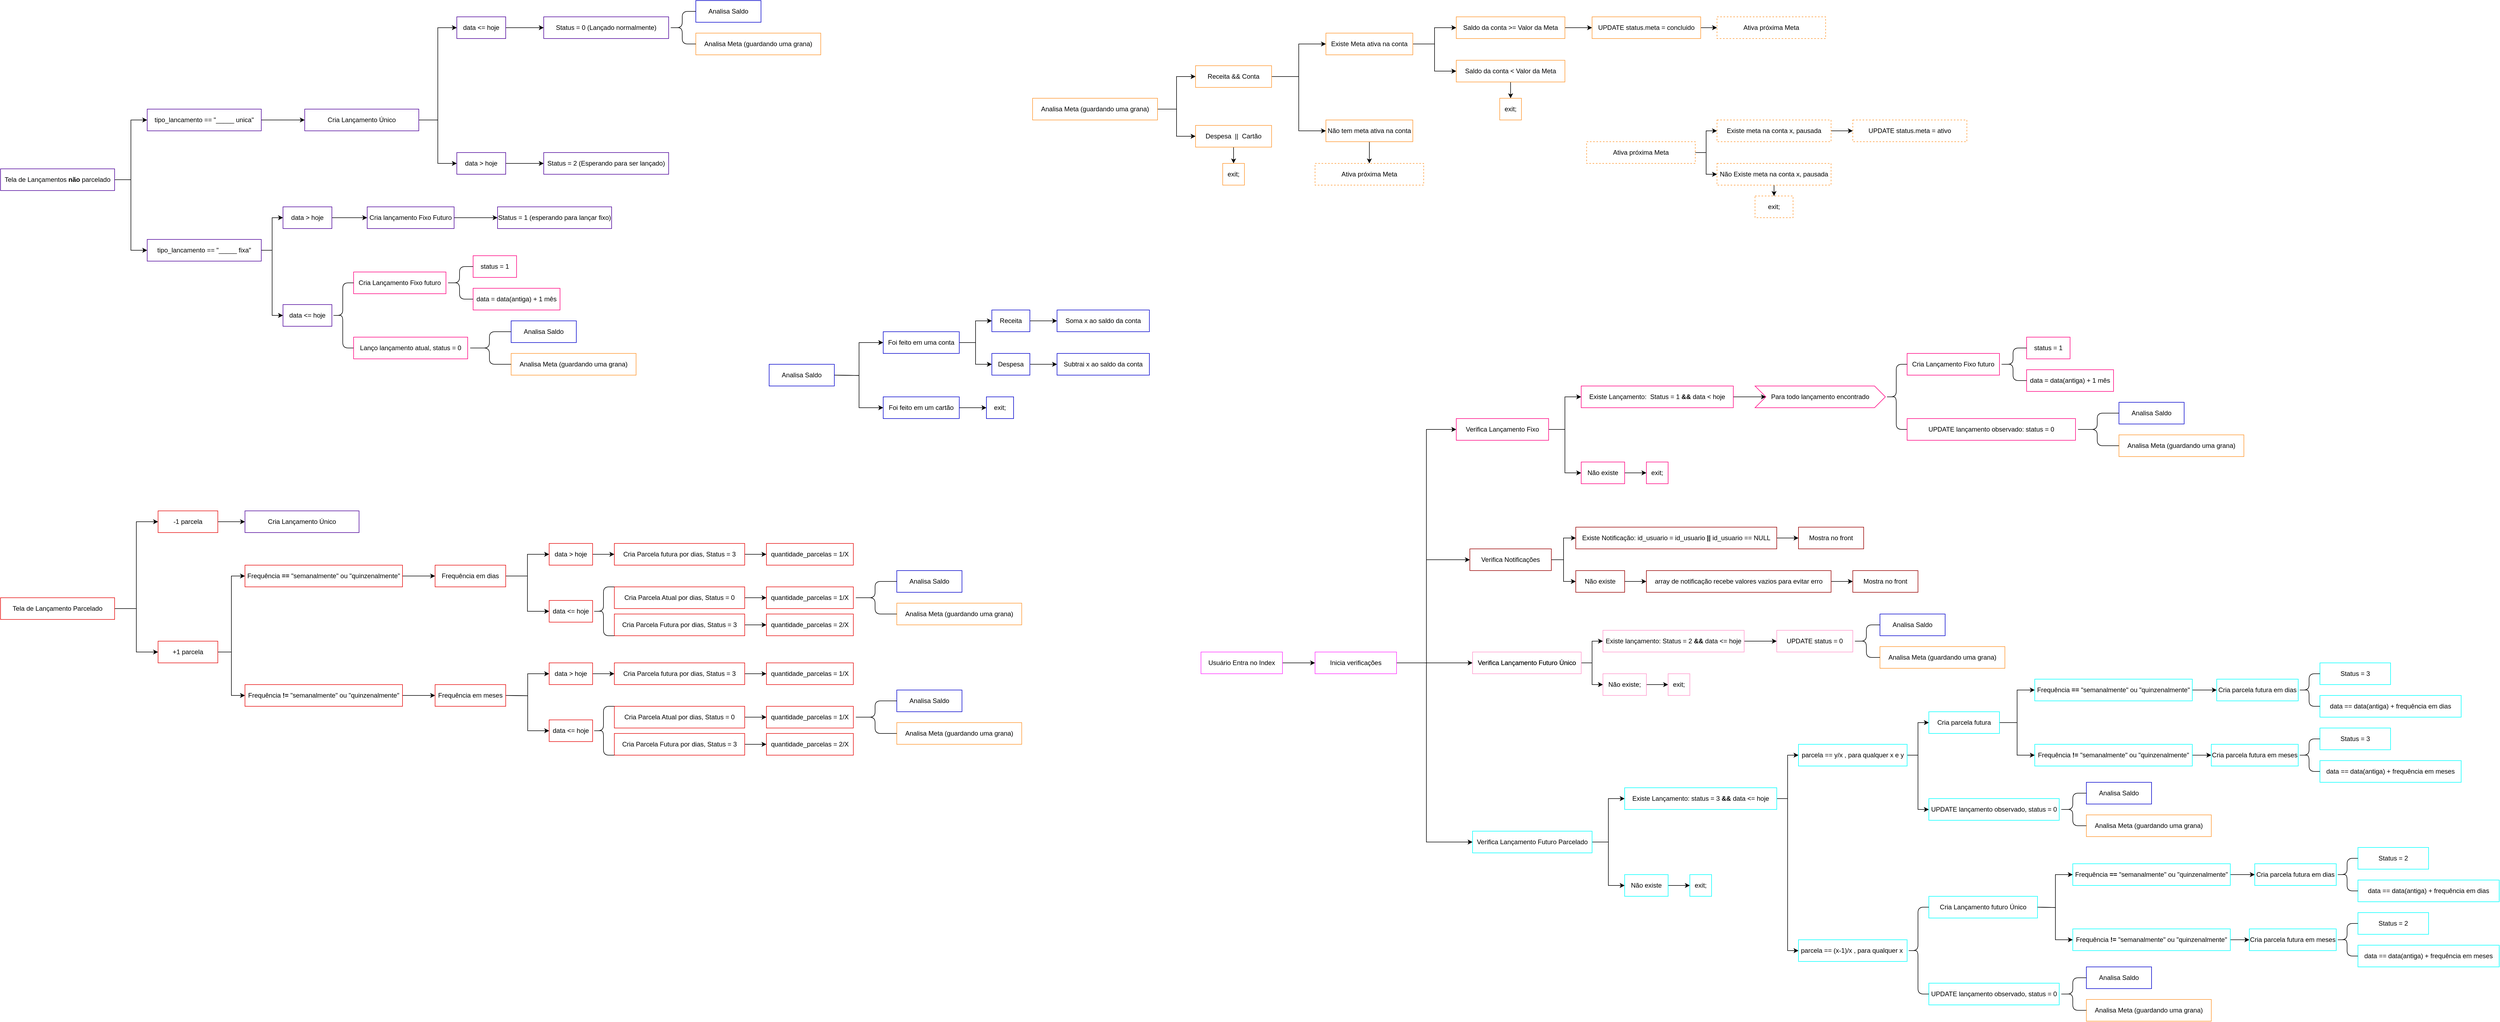 <mxfile version="13.9.9" type="device"><diagram id="pCStJlCxEzd8AZ9hnA8M" name="Page-1"><mxGraphModel dx="373" dy="178" grid="1" gridSize="10" guides="1" tooltips="1" connect="1" arrows="1" fold="1" page="1" pageScale="1" pageWidth="10000" pageHeight="10000" math="0" shadow="0"><root><mxCell id="0"/><mxCell id="1" parent="0"/><mxCell id="LHyw6VXb4L-0krsCiPIt-4" style="edgeStyle=orthogonalEdgeStyle;rounded=0;orthogonalLoop=1;jettySize=auto;html=1;entryX=0;entryY=0.5;entryDx=0;entryDy=0;" parent="1" source="LHyw6VXb4L-0krsCiPIt-1" target="LHyw6VXb4L-0krsCiPIt-3" edge="1"><mxGeometry relative="1" as="geometry"/></mxCell><mxCell id="LHyw6VXb4L-0krsCiPIt-5" style="edgeStyle=orthogonalEdgeStyle;rounded=0;orthogonalLoop=1;jettySize=auto;html=1;entryX=0;entryY=0.5;entryDx=0;entryDy=0;" parent="1" source="LHyw6VXb4L-0krsCiPIt-1" target="LHyw6VXb4L-0krsCiPIt-2" edge="1"><mxGeometry relative="1" as="geometry"/></mxCell><mxCell id="LHyw6VXb4L-0krsCiPIt-1" value="Tela de Lançamentos &lt;b&gt;não &lt;/b&gt;parcelado" style="rounded=0;whiteSpace=wrap;html=1;fillColor=none;strokeColor=#4C0099;" parent="1" vertex="1"><mxGeometry x="40" y="330" width="210" height="40" as="geometry"/></mxCell><mxCell id="LHyw6VXb4L-0krsCiPIt-270" style="edgeStyle=orthogonalEdgeStyle;rounded=0;orthogonalLoop=1;jettySize=auto;html=1;entryX=0;entryY=0.5;entryDx=0;entryDy=0;" parent="1" source="LHyw6VXb4L-0krsCiPIt-2" target="LHyw6VXb4L-0krsCiPIt-268" edge="1"><mxGeometry relative="1" as="geometry"/></mxCell><mxCell id="LHyw6VXb4L-0krsCiPIt-272" style="edgeStyle=orthogonalEdgeStyle;rounded=0;orthogonalLoop=1;jettySize=auto;html=1;entryX=0;entryY=0.5;entryDx=0;entryDy=0;" parent="1" source="LHyw6VXb4L-0krsCiPIt-2" target="LHyw6VXb4L-0krsCiPIt-271" edge="1"><mxGeometry relative="1" as="geometry"/></mxCell><mxCell id="LHyw6VXb4L-0krsCiPIt-2" value="tipo_lancamento == &quot;_____ fixa&quot;" style="rounded=0;whiteSpace=wrap;html=1;fillColor=none;strokeColor=#4C0099;" parent="1" vertex="1"><mxGeometry x="310" y="460" width="210" height="40" as="geometry"/></mxCell><mxCell id="LHyw6VXb4L-0krsCiPIt-7" style="edgeStyle=orthogonalEdgeStyle;rounded=0;orthogonalLoop=1;jettySize=auto;html=1;" parent="1" source="LHyw6VXb4L-0krsCiPIt-3" target="LHyw6VXb4L-0krsCiPIt-6" edge="1"><mxGeometry relative="1" as="geometry"/></mxCell><mxCell id="LHyw6VXb4L-0krsCiPIt-3" value="tipo_lancamento == &quot;_____ unica&quot;" style="rounded=0;whiteSpace=wrap;html=1;fillColor=none;strokeColor=#4C0099;" parent="1" vertex="1"><mxGeometry x="310" y="220" width="210" height="40" as="geometry"/></mxCell><mxCell id="LHyw6VXb4L-0krsCiPIt-10" style="edgeStyle=orthogonalEdgeStyle;rounded=0;orthogonalLoop=1;jettySize=auto;html=1;entryX=0;entryY=0.5;entryDx=0;entryDy=0;" parent="1" source="LHyw6VXb4L-0krsCiPIt-6" target="LHyw6VXb4L-0krsCiPIt-8" edge="1"><mxGeometry relative="1" as="geometry"/></mxCell><mxCell id="LHyw6VXb4L-0krsCiPIt-11" style="edgeStyle=orthogonalEdgeStyle;rounded=0;orthogonalLoop=1;jettySize=auto;html=1;entryX=0;entryY=0.5;entryDx=0;entryDy=0;" parent="1" source="LHyw6VXb4L-0krsCiPIt-6" target="LHyw6VXb4L-0krsCiPIt-9" edge="1"><mxGeometry relative="1" as="geometry"/></mxCell><mxCell id="LHyw6VXb4L-0krsCiPIt-6" value="Cria Lançamento Único" style="rounded=0;whiteSpace=wrap;html=1;fillColor=none;strokeColor=#4C0099;" parent="1" vertex="1"><mxGeometry x="600" y="220" width="210" height="40" as="geometry"/></mxCell><mxCell id="LHyw6VXb4L-0krsCiPIt-14" style="edgeStyle=orthogonalEdgeStyle;rounded=0;orthogonalLoop=1;jettySize=auto;html=1;entryX=0;entryY=0.5;entryDx=0;entryDy=0;" parent="1" source="LHyw6VXb4L-0krsCiPIt-8" target="LHyw6VXb4L-0krsCiPIt-12" edge="1"><mxGeometry relative="1" as="geometry"/></mxCell><mxCell id="LHyw6VXb4L-0krsCiPIt-8" value="data &amp;gt; hoje" style="rounded=0;whiteSpace=wrap;html=1;fillColor=none;strokeColor=#4C0099;" parent="1" vertex="1"><mxGeometry x="880" y="300" width="90" height="40" as="geometry"/></mxCell><mxCell id="LHyw6VXb4L-0krsCiPIt-15" style="edgeStyle=orthogonalEdgeStyle;rounded=0;orthogonalLoop=1;jettySize=auto;html=1;entryX=0;entryY=0.5;entryDx=0;entryDy=0;" parent="1" source="LHyw6VXb4L-0krsCiPIt-9" target="LHyw6VXb4L-0krsCiPIt-13" edge="1"><mxGeometry relative="1" as="geometry"/></mxCell><mxCell id="LHyw6VXb4L-0krsCiPIt-9" value="data &amp;lt;= hoje" style="rounded=0;whiteSpace=wrap;html=1;fillColor=none;strokeColor=#4C0099;" parent="1" vertex="1"><mxGeometry x="880" y="50" width="90" height="40" as="geometry"/></mxCell><mxCell id="LHyw6VXb4L-0krsCiPIt-12" value="Status = 2 (Esperando para ser lançado)" style="rounded=0;whiteSpace=wrap;html=1;fillColor=none;strokeColor=#4C0099;" parent="1" vertex="1"><mxGeometry x="1040" y="300" width="230" height="40" as="geometry"/></mxCell><mxCell id="LHyw6VXb4L-0krsCiPIt-20" style="edgeStyle=orthogonalEdgeStyle;rounded=0;orthogonalLoop=1;jettySize=auto;html=1;entryX=0;entryY=0.5;entryDx=0;entryDy=0;" parent="1" target="LHyw6VXb4L-0krsCiPIt-19" edge="1"><mxGeometry relative="1" as="geometry"><mxPoint x="1575" y="710.053" as="sourcePoint"/></mxGeometry></mxCell><mxCell id="LHyw6VXb4L-0krsCiPIt-21" style="edgeStyle=orthogonalEdgeStyle;rounded=0;orthogonalLoop=1;jettySize=auto;html=1;entryX=0;entryY=0.5;entryDx=0;entryDy=0;" parent="1" target="LHyw6VXb4L-0krsCiPIt-18" edge="1"><mxGeometry relative="1" as="geometry"><mxPoint x="1575" y="710.053" as="sourcePoint"/></mxGeometry></mxCell><mxCell id="LHyw6VXb4L-0krsCiPIt-13" value="Status = 0 (Lançado normalmente)" style="rounded=0;whiteSpace=wrap;html=1;fillColor=none;strokeColor=#4C0099;" parent="1" vertex="1"><mxGeometry x="1040" y="50" width="230" height="40" as="geometry"/></mxCell><mxCell id="LHyw6VXb4L-0krsCiPIt-16" value="Analisa Meta (guardando uma grana)" style="rounded=0;whiteSpace=wrap;html=1;fillColor=none;strokeColor=#FF9933;" parent="1" vertex="1"><mxGeometry x="1320" y="80" width="230" height="40" as="geometry"/></mxCell><mxCell id="LHyw6VXb4L-0krsCiPIt-25" style="edgeStyle=orthogonalEdgeStyle;rounded=0;orthogonalLoop=1;jettySize=auto;html=1;entryX=0;entryY=0.5;entryDx=0;entryDy=0;" parent="1" source="LHyw6VXb4L-0krsCiPIt-18" target="LHyw6VXb4L-0krsCiPIt-23" edge="1"><mxGeometry relative="1" as="geometry"/></mxCell><mxCell id="LHyw6VXb4L-0krsCiPIt-26" style="edgeStyle=orthogonalEdgeStyle;rounded=0;orthogonalLoop=1;jettySize=auto;html=1;entryX=0;entryY=0.5;entryDx=0;entryDy=0;" parent="1" source="LHyw6VXb4L-0krsCiPIt-18" target="LHyw6VXb4L-0krsCiPIt-22" edge="1"><mxGeometry relative="1" as="geometry"/></mxCell><mxCell id="LHyw6VXb4L-0krsCiPIt-18" value="Foi feito em uma conta" style="rounded=0;whiteSpace=wrap;html=1;fillColor=none;strokeColor=#0000CC;" parent="1" vertex="1"><mxGeometry x="1665" y="630" width="140" height="40" as="geometry"/></mxCell><mxCell id="LHyw6VXb4L-0krsCiPIt-28" style="edgeStyle=orthogonalEdgeStyle;rounded=0;orthogonalLoop=1;jettySize=auto;html=1;entryX=0;entryY=0.5;entryDx=0;entryDy=0;" parent="1" source="LHyw6VXb4L-0krsCiPIt-19" target="LHyw6VXb4L-0krsCiPIt-27" edge="1"><mxGeometry relative="1" as="geometry"/></mxCell><mxCell id="LHyw6VXb4L-0krsCiPIt-19" value="Foi feito em um cartão" style="rounded=0;whiteSpace=wrap;html=1;fillColor=none;strokeColor=#0000CC;" parent="1" vertex="1"><mxGeometry x="1665" y="750" width="140" height="40" as="geometry"/></mxCell><mxCell id="LHyw6VXb4L-0krsCiPIt-32" style="edgeStyle=orthogonalEdgeStyle;rounded=0;orthogonalLoop=1;jettySize=auto;html=1;entryX=0;entryY=0.5;entryDx=0;entryDy=0;" parent="1" source="LHyw6VXb4L-0krsCiPIt-22" target="LHyw6VXb4L-0krsCiPIt-29" edge="1"><mxGeometry relative="1" as="geometry"/></mxCell><mxCell id="LHyw6VXb4L-0krsCiPIt-22" value="Receita" style="rounded=0;whiteSpace=wrap;html=1;fillColor=none;strokeColor=#0000CC;" parent="1" vertex="1"><mxGeometry x="1865" y="590" width="70" height="40" as="geometry"/></mxCell><mxCell id="LHyw6VXb4L-0krsCiPIt-31" style="edgeStyle=orthogonalEdgeStyle;rounded=0;orthogonalLoop=1;jettySize=auto;html=1;entryX=0;entryY=0.5;entryDx=0;entryDy=0;" parent="1" source="LHyw6VXb4L-0krsCiPIt-23" target="LHyw6VXb4L-0krsCiPIt-30" edge="1"><mxGeometry relative="1" as="geometry"/></mxCell><mxCell id="LHyw6VXb4L-0krsCiPIt-23" value="Despesa" style="rounded=0;whiteSpace=wrap;html=1;fillColor=none;strokeColor=#0000CC;" parent="1" vertex="1"><mxGeometry x="1865" y="670" width="70" height="40" as="geometry"/></mxCell><mxCell id="LHyw6VXb4L-0krsCiPIt-27" value="exit;" style="rounded=0;whiteSpace=wrap;html=1;fillColor=none;strokeColor=#0000CC;" parent="1" vertex="1"><mxGeometry x="1855" y="750" width="50" height="40" as="geometry"/></mxCell><mxCell id="LHyw6VXb4L-0krsCiPIt-29" value="Soma x ao saldo da conta" style="rounded=0;whiteSpace=wrap;html=1;fillColor=none;strokeColor=#0000CC;" parent="1" vertex="1"><mxGeometry x="1985" y="590" width="170" height="40" as="geometry"/></mxCell><mxCell id="LHyw6VXb4L-0krsCiPIt-30" value="Subtrai x ao saldo da conta" style="rounded=0;whiteSpace=wrap;html=1;fillColor=none;strokeColor=#0000CC;" parent="1" vertex="1"><mxGeometry x="1985" y="670" width="170" height="40" as="geometry"/></mxCell><mxCell id="LHyw6VXb4L-0krsCiPIt-52" style="edgeStyle=orthogonalEdgeStyle;rounded=0;orthogonalLoop=1;jettySize=auto;html=1;entryX=0;entryY=0.5;entryDx=0;entryDy=0;" parent="1" source="LHyw6VXb4L-0krsCiPIt-33" target="LHyw6VXb4L-0krsCiPIt-50" edge="1"><mxGeometry relative="1" as="geometry"/></mxCell><mxCell id="LHyw6VXb4L-0krsCiPIt-53" style="edgeStyle=orthogonalEdgeStyle;rounded=0;orthogonalLoop=1;jettySize=auto;html=1;entryX=0;entryY=0.5;entryDx=0;entryDy=0;" parent="1" source="LHyw6VXb4L-0krsCiPIt-33" target="LHyw6VXb4L-0krsCiPIt-51" edge="1"><mxGeometry relative="1" as="geometry"/></mxCell><mxCell id="LHyw6VXb4L-0krsCiPIt-33" value="Receita &amp;amp;&amp;amp; Conta" style="rounded=0;whiteSpace=wrap;html=1;fillColor=none;strokeColor=#FF9933;" parent="1" vertex="1"><mxGeometry x="2240" y="140" width="140" height="40" as="geometry"/></mxCell><mxCell id="LHyw6VXb4L-0krsCiPIt-36" style="edgeStyle=orthogonalEdgeStyle;rounded=0;orthogonalLoop=1;jettySize=auto;html=1;entryX=0;entryY=0.5;entryDx=0;entryDy=0;" parent="1" source="LHyw6VXb4L-0krsCiPIt-34" target="LHyw6VXb4L-0krsCiPIt-33" edge="1"><mxGeometry relative="1" as="geometry"/></mxCell><mxCell id="LHyw6VXb4L-0krsCiPIt-37" style="edgeStyle=orthogonalEdgeStyle;rounded=0;orthogonalLoop=1;jettySize=auto;html=1;entryX=0;entryY=0.5;entryDx=0;entryDy=0;" parent="1" source="LHyw6VXb4L-0krsCiPIt-34" target="LHyw6VXb4L-0krsCiPIt-35" edge="1"><mxGeometry relative="1" as="geometry"/></mxCell><mxCell id="LHyw6VXb4L-0krsCiPIt-34" value="Analisa Meta (guardando uma grana)" style="rounded=0;whiteSpace=wrap;html=1;fillColor=none;strokeColor=#FF9933;" parent="1" vertex="1"><mxGeometry x="1940" y="200" width="230" height="40" as="geometry"/></mxCell><mxCell id="LHyw6VXb4L-0krsCiPIt-61" style="edgeStyle=orthogonalEdgeStyle;rounded=0;orthogonalLoop=1;jettySize=auto;html=1;entryX=0.5;entryY=0;entryDx=0;entryDy=0;" parent="1" source="LHyw6VXb4L-0krsCiPIt-35" target="LHyw6VXb4L-0krsCiPIt-48" edge="1"><mxGeometry relative="1" as="geometry"/></mxCell><mxCell id="LHyw6VXb4L-0krsCiPIt-35" value="Despesa&amp;nbsp; ||&amp;nbsp; Cartão" style="rounded=0;whiteSpace=wrap;html=1;fillColor=none;strokeColor=#FF9933;" parent="1" vertex="1"><mxGeometry x="2240" y="250" width="140" height="40" as="geometry"/></mxCell><mxCell id="LHyw6VXb4L-0krsCiPIt-48" value="exit;" style="rounded=0;whiteSpace=wrap;html=1;fillColor=none;strokeColor=#FF9933;" parent="1" vertex="1"><mxGeometry x="2290" y="320" width="40" height="40" as="geometry"/></mxCell><mxCell id="LHyw6VXb4L-0krsCiPIt-58" style="edgeStyle=orthogonalEdgeStyle;rounded=0;orthogonalLoop=1;jettySize=auto;html=1;entryX=0;entryY=0.5;entryDx=0;entryDy=0;" parent="1" source="LHyw6VXb4L-0krsCiPIt-50" target="LHyw6VXb4L-0krsCiPIt-56" edge="1"><mxGeometry relative="1" as="geometry"/></mxCell><mxCell id="LHyw6VXb4L-0krsCiPIt-59" style="edgeStyle=orthogonalEdgeStyle;rounded=0;orthogonalLoop=1;jettySize=auto;html=1;entryX=0;entryY=0.5;entryDx=0;entryDy=0;" parent="1" source="LHyw6VXb4L-0krsCiPIt-50" target="LHyw6VXb4L-0krsCiPIt-57" edge="1"><mxGeometry relative="1" as="geometry"/></mxCell><mxCell id="LHyw6VXb4L-0krsCiPIt-50" value="Existe Meta ativa na conta" style="rounded=0;whiteSpace=wrap;html=1;fillColor=none;strokeColor=#FF9933;" parent="1" vertex="1"><mxGeometry x="2480" y="80" width="160" height="40" as="geometry"/></mxCell><mxCell id="LHyw6VXb4L-0krsCiPIt-70" style="edgeStyle=orthogonalEdgeStyle;rounded=0;orthogonalLoop=1;jettySize=auto;html=1;entryX=0.5;entryY=0;entryDx=0;entryDy=0;" parent="1" source="LHyw6VXb4L-0krsCiPIt-51" target="LHyw6VXb4L-0krsCiPIt-69" edge="1"><mxGeometry relative="1" as="geometry"/></mxCell><mxCell id="LHyw6VXb4L-0krsCiPIt-51" value="Não tem meta ativa na conta" style="rounded=0;whiteSpace=wrap;html=1;fillColor=none;strokeColor=#FF9933;" parent="1" vertex="1"><mxGeometry x="2480" y="240" width="160" height="40" as="geometry"/></mxCell><mxCell id="LHyw6VXb4L-0krsCiPIt-66" style="edgeStyle=orthogonalEdgeStyle;rounded=0;orthogonalLoop=1;jettySize=auto;html=1;entryX=0;entryY=0.5;entryDx=0;entryDy=0;" parent="1" source="LHyw6VXb4L-0krsCiPIt-56" target="LHyw6VXb4L-0krsCiPIt-65" edge="1"><mxGeometry relative="1" as="geometry"/></mxCell><mxCell id="LHyw6VXb4L-0krsCiPIt-56" value="Saldo da conta &amp;gt;= Valor da Meta" style="rounded=0;whiteSpace=wrap;html=1;fillColor=none;strokeColor=#FF9933;" parent="1" vertex="1"><mxGeometry x="2720" y="50" width="200" height="40" as="geometry"/></mxCell><mxCell id="LHyw6VXb4L-0krsCiPIt-64" style="edgeStyle=orthogonalEdgeStyle;rounded=0;orthogonalLoop=1;jettySize=auto;html=1;entryX=0.5;entryY=0;entryDx=0;entryDy=0;" parent="1" source="LHyw6VXb4L-0krsCiPIt-57" target="LHyw6VXb4L-0krsCiPIt-62" edge="1"><mxGeometry relative="1" as="geometry"/></mxCell><mxCell id="LHyw6VXb4L-0krsCiPIt-57" value="Saldo da conta &amp;lt; Valor da Meta" style="rounded=0;whiteSpace=wrap;html=1;fillColor=none;strokeColor=#FF9933;" parent="1" vertex="1"><mxGeometry x="2720" y="130" width="200" height="40" as="geometry"/></mxCell><mxCell id="LHyw6VXb4L-0krsCiPIt-62" value="exit;" style="rounded=0;whiteSpace=wrap;html=1;fillColor=none;strokeColor=#FF9933;" parent="1" vertex="1"><mxGeometry x="2800" y="200" width="40" height="40" as="geometry"/></mxCell><mxCell id="LHyw6VXb4L-0krsCiPIt-68" style="edgeStyle=orthogonalEdgeStyle;rounded=0;orthogonalLoop=1;jettySize=auto;html=1;entryX=0;entryY=0.5;entryDx=0;entryDy=0;" parent="1" source="LHyw6VXb4L-0krsCiPIt-65" target="LHyw6VXb4L-0krsCiPIt-67" edge="1"><mxGeometry relative="1" as="geometry"/></mxCell><mxCell id="LHyw6VXb4L-0krsCiPIt-65" value="UPDATE status.meta = concluido" style="rounded=0;whiteSpace=wrap;html=1;fillColor=none;strokeColor=#FF9933;" parent="1" vertex="1"><mxGeometry x="2970" y="50" width="200" height="40" as="geometry"/></mxCell><mxCell id="LHyw6VXb4L-0krsCiPIt-67" value="Ativa próxima Meta" style="rounded=0;whiteSpace=wrap;html=1;fillColor=none;strokeColor=#FF9933;dashed=1;" parent="1" vertex="1"><mxGeometry x="3200" y="50" width="200" height="40" as="geometry"/></mxCell><mxCell id="LHyw6VXb4L-0krsCiPIt-69" value="Ativa próxima Meta" style="rounded=0;whiteSpace=wrap;html=1;fillColor=none;strokeColor=#FF9933;dashed=1;" parent="1" vertex="1"><mxGeometry x="2460" y="320" width="200" height="40" as="geometry"/></mxCell><mxCell id="LHyw6VXb4L-0krsCiPIt-75" style="edgeStyle=orthogonalEdgeStyle;rounded=0;orthogonalLoop=1;jettySize=auto;html=1;entryX=0;entryY=0.5;entryDx=0;entryDy=0;" parent="1" source="LHyw6VXb4L-0krsCiPIt-71" target="LHyw6VXb4L-0krsCiPIt-72" edge="1"><mxGeometry relative="1" as="geometry"/></mxCell><mxCell id="LHyw6VXb4L-0krsCiPIt-76" style="edgeStyle=orthogonalEdgeStyle;rounded=0;orthogonalLoop=1;jettySize=auto;html=1;entryX=0;entryY=0.5;entryDx=0;entryDy=0;" parent="1" source="LHyw6VXb4L-0krsCiPIt-71" target="LHyw6VXb4L-0krsCiPIt-73" edge="1"><mxGeometry relative="1" as="geometry"/></mxCell><mxCell id="LHyw6VXb4L-0krsCiPIt-71" value="Ativa próxima Meta" style="rounded=0;whiteSpace=wrap;html=1;fillColor=none;strokeColor=#FF9933;dashed=1;" parent="1" vertex="1"><mxGeometry x="2960" y="280" width="200" height="40" as="geometry"/></mxCell><mxCell id="LHyw6VXb4L-0krsCiPIt-80" style="edgeStyle=orthogonalEdgeStyle;rounded=0;orthogonalLoop=1;jettySize=auto;html=1;entryX=0;entryY=0.5;entryDx=0;entryDy=0;" parent="1" source="LHyw6VXb4L-0krsCiPIt-72" target="LHyw6VXb4L-0krsCiPIt-79" edge="1"><mxGeometry relative="1" as="geometry"/></mxCell><mxCell id="LHyw6VXb4L-0krsCiPIt-72" value="Existe meta na conta x, pausada" style="rounded=0;whiteSpace=wrap;html=1;fillColor=none;strokeColor=#FF9933;dashed=1;" parent="1" vertex="1"><mxGeometry x="3200" y="240" width="210" height="40" as="geometry"/></mxCell><mxCell id="LHyw6VXb4L-0krsCiPIt-78" style="edgeStyle=orthogonalEdgeStyle;rounded=0;orthogonalLoop=1;jettySize=auto;html=1;entryX=0.5;entryY=0;entryDx=0;entryDy=0;" parent="1" source="LHyw6VXb4L-0krsCiPIt-73" target="LHyw6VXb4L-0krsCiPIt-77" edge="1"><mxGeometry relative="1" as="geometry"/></mxCell><mxCell id="LHyw6VXb4L-0krsCiPIt-73" value="Não Existe meta na conta x, pausada" style="rounded=0;whiteSpace=wrap;html=1;fillColor=none;strokeColor=#FF9933;dashed=1;" parent="1" vertex="1"><mxGeometry x="3200" y="320" width="210" height="40" as="geometry"/></mxCell><mxCell id="LHyw6VXb4L-0krsCiPIt-77" value="exit;" style="rounded=0;whiteSpace=wrap;html=1;fillColor=none;strokeColor=#FF9933;dashed=1;" parent="1" vertex="1"><mxGeometry x="3270" y="380" width="70" height="40" as="geometry"/></mxCell><mxCell id="LHyw6VXb4L-0krsCiPIt-79" value="UPDATE status.meta = ativo" style="rounded=0;whiteSpace=wrap;html=1;fillColor=none;strokeColor=#FF9933;dashed=1;" parent="1" vertex="1"><mxGeometry x="3450" y="240" width="210" height="40" as="geometry"/></mxCell><mxCell id="LHyw6VXb4L-0krsCiPIt-87" style="edgeStyle=orthogonalEdgeStyle;rounded=0;orthogonalLoop=1;jettySize=auto;html=1;entryX=0;entryY=0.5;entryDx=0;entryDy=0;" parent="1" source="LHyw6VXb4L-0krsCiPIt-84" target="LHyw6VXb4L-0krsCiPIt-86" edge="1"><mxGeometry relative="1" as="geometry"/></mxCell><mxCell id="LHyw6VXb4L-0krsCiPIt-84" value="Cria lançamento Fixo Futuro" style="rounded=0;whiteSpace=wrap;html=1;fillColor=none;strokeColor=#4C0099;" parent="1" vertex="1"><mxGeometry x="715" y="400" width="160" height="40" as="geometry"/></mxCell><mxCell id="LHyw6VXb4L-0krsCiPIt-86" value="Status = 1 (esperando para lançar fixo)" style="rounded=0;whiteSpace=wrap;html=1;fillColor=none;strokeColor=#4C0099;" parent="1" vertex="1"><mxGeometry x="955" y="400" width="210" height="40" as="geometry"/></mxCell><mxCell id="LHyw6VXb4L-0krsCiPIt-92" style="edgeStyle=orthogonalEdgeStyle;rounded=0;orthogonalLoop=1;jettySize=auto;html=1;entryX=0;entryY=0.5;entryDx=0;entryDy=0;" parent="1" source="LHyw6VXb4L-0krsCiPIt-88" target="LHyw6VXb4L-0krsCiPIt-89" edge="1"><mxGeometry relative="1" as="geometry"/></mxCell><mxCell id="LHyw6VXb4L-0krsCiPIt-95" style="edgeStyle=orthogonalEdgeStyle;rounded=0;orthogonalLoop=1;jettySize=auto;html=1;entryX=0;entryY=0.5;entryDx=0;entryDy=0;" parent="1" source="LHyw6VXb4L-0krsCiPIt-88" target="LHyw6VXb4L-0krsCiPIt-94" edge="1"><mxGeometry relative="1" as="geometry"/></mxCell><mxCell id="LHyw6VXb4L-0krsCiPIt-88" value="Tela de Lançamento Parcelado" style="rounded=0;whiteSpace=wrap;html=1;fillColor=none;strokeColor=#E70E0E;" parent="1" vertex="1"><mxGeometry x="40" y="1120" width="210" height="40" as="geometry"/></mxCell><mxCell id="LHyw6VXb4L-0krsCiPIt-93" style="edgeStyle=orthogonalEdgeStyle;rounded=0;orthogonalLoop=1;jettySize=auto;html=1;entryX=0;entryY=0.5;entryDx=0;entryDy=0;" parent="1" source="LHyw6VXb4L-0krsCiPIt-89" target="LHyw6VXb4L-0krsCiPIt-91" edge="1"><mxGeometry relative="1" as="geometry"/></mxCell><mxCell id="LHyw6VXb4L-0krsCiPIt-89" value="-1 parcela" style="rounded=0;whiteSpace=wrap;html=1;fillColor=none;strokeColor=#E70E0E;" parent="1" vertex="1"><mxGeometry x="330" y="960" width="110" height="40" as="geometry"/></mxCell><mxCell id="LHyw6VXb4L-0krsCiPIt-91" value="Cria Lançamento Único" style="rounded=0;whiteSpace=wrap;html=1;fillColor=none;strokeColor=#4C0099;" parent="1" vertex="1"><mxGeometry x="490" y="960" width="210" height="40" as="geometry"/></mxCell><mxCell id="LHyw6VXb4L-0krsCiPIt-98" style="edgeStyle=orthogonalEdgeStyle;rounded=0;orthogonalLoop=1;jettySize=auto;html=1;entryX=0;entryY=0.5;entryDx=0;entryDy=0;" parent="1" source="LHyw6VXb4L-0krsCiPIt-94" target="LHyw6VXb4L-0krsCiPIt-96" edge="1"><mxGeometry relative="1" as="geometry"/></mxCell><mxCell id="LHyw6VXb4L-0krsCiPIt-99" style="edgeStyle=orthogonalEdgeStyle;rounded=0;orthogonalLoop=1;jettySize=auto;html=1;entryX=0;entryY=0.5;entryDx=0;entryDy=0;" parent="1" source="LHyw6VXb4L-0krsCiPIt-94" target="LHyw6VXb4L-0krsCiPIt-97" edge="1"><mxGeometry relative="1" as="geometry"/></mxCell><mxCell id="LHyw6VXb4L-0krsCiPIt-94" value="+1 parcela" style="rounded=0;whiteSpace=wrap;html=1;fillColor=none;strokeColor=#E70E0E;" parent="1" vertex="1"><mxGeometry x="330" y="1200" width="110" height="40" as="geometry"/></mxCell><mxCell id="LHyw6VXb4L-0krsCiPIt-103" style="edgeStyle=orthogonalEdgeStyle;rounded=0;orthogonalLoop=1;jettySize=auto;html=1;entryX=0;entryY=0.5;entryDx=0;entryDy=0;" parent="1" source="LHyw6VXb4L-0krsCiPIt-96" target="LHyw6VXb4L-0krsCiPIt-100" edge="1"><mxGeometry relative="1" as="geometry"/></mxCell><mxCell id="LHyw6VXb4L-0krsCiPIt-96" value="Frequência &lt;b&gt;==&lt;/b&gt; &quot;semanalmente&quot; ou &quot;quinzenalmente&quot;" style="rounded=0;whiteSpace=wrap;html=1;fillColor=none;strokeColor=#E70E0E;" parent="1" vertex="1"><mxGeometry x="490" y="1060" width="290" height="40" as="geometry"/></mxCell><mxCell id="LHyw6VXb4L-0krsCiPIt-102" style="edgeStyle=orthogonalEdgeStyle;rounded=0;orthogonalLoop=1;jettySize=auto;html=1;entryX=0;entryY=0.5;entryDx=0;entryDy=0;" parent="1" source="LHyw6VXb4L-0krsCiPIt-97" target="LHyw6VXb4L-0krsCiPIt-101" edge="1"><mxGeometry relative="1" as="geometry"/></mxCell><mxCell id="LHyw6VXb4L-0krsCiPIt-97" value="Frequência &lt;b&gt;!=&lt;/b&gt; &quot;semanalmente&quot; ou &quot;quinzenalmente&quot;" style="rounded=0;whiteSpace=wrap;html=1;fillColor=none;strokeColor=#E70E0E;" parent="1" vertex="1"><mxGeometry x="490" y="1280" width="290" height="40" as="geometry"/></mxCell><mxCell id="LHyw6VXb4L-0krsCiPIt-113" style="edgeStyle=orthogonalEdgeStyle;rounded=0;orthogonalLoop=1;jettySize=auto;html=1;entryX=0;entryY=0.5;entryDx=0;entryDy=0;" parent="1" source="LHyw6VXb4L-0krsCiPIt-100" target="LHyw6VXb4L-0krsCiPIt-112" edge="1"><mxGeometry relative="1" as="geometry"/></mxCell><mxCell id="LHyw6VXb4L-0krsCiPIt-117" style="edgeStyle=orthogonalEdgeStyle;rounded=0;orthogonalLoop=1;jettySize=auto;html=1;entryX=0;entryY=0.5;entryDx=0;entryDy=0;" parent="1" source="LHyw6VXb4L-0krsCiPIt-100" target="LHyw6VXb4L-0krsCiPIt-116" edge="1"><mxGeometry relative="1" as="geometry"/></mxCell><mxCell id="LHyw6VXb4L-0krsCiPIt-100" value="Frequência em dias" style="rounded=0;whiteSpace=wrap;html=1;fillColor=none;strokeColor=#E70E0E;" parent="1" vertex="1"><mxGeometry x="840" y="1060" width="130" height="40" as="geometry"/></mxCell><mxCell id="LHyw6VXb4L-0krsCiPIt-101" value="Frequência em meses" style="rounded=0;whiteSpace=wrap;html=1;fillColor=none;strokeColor=#E70E0E;" parent="1" vertex="1"><mxGeometry x="840" y="1280" width="130" height="40" as="geometry"/></mxCell><mxCell id="LHyw6VXb4L-0krsCiPIt-115" style="edgeStyle=orthogonalEdgeStyle;rounded=0;orthogonalLoop=1;jettySize=auto;html=1;entryX=0;entryY=0.5;entryDx=0;entryDy=0;" parent="1" source="LHyw6VXb4L-0krsCiPIt-104" target="LHyw6VXb4L-0krsCiPIt-108" edge="1"><mxGeometry relative="1" as="geometry"/></mxCell><mxCell id="LHyw6VXb4L-0krsCiPIt-104" value="Cria Parcela futura por dias, Status = 3" style="rounded=0;whiteSpace=wrap;html=1;fillColor=none;strokeColor=#E70E0E;" parent="1" vertex="1"><mxGeometry x="1170" y="1020" width="240" height="40" as="geometry"/></mxCell><mxCell id="LHyw6VXb4L-0krsCiPIt-108" value="quantidade_parcelas = 1/X" style="rounded=0;whiteSpace=wrap;html=1;fillColor=none;strokeColor=#E70E0E;" parent="1" vertex="1"><mxGeometry x="1450" y="1020" width="160" height="40" as="geometry"/></mxCell><mxCell id="LHyw6VXb4L-0krsCiPIt-114" style="edgeStyle=orthogonalEdgeStyle;rounded=0;orthogonalLoop=1;jettySize=auto;html=1;entryX=0;entryY=0.5;entryDx=0;entryDy=0;" parent="1" source="LHyw6VXb4L-0krsCiPIt-112" target="LHyw6VXb4L-0krsCiPIt-104" edge="1"><mxGeometry relative="1" as="geometry"/></mxCell><mxCell id="LHyw6VXb4L-0krsCiPIt-112" value="data &amp;gt; hoje" style="rounded=0;whiteSpace=wrap;html=1;fillColor=none;strokeColor=#E70E0E;" parent="1" vertex="1"><mxGeometry x="1050" y="1020" width="80" height="40" as="geometry"/></mxCell><mxCell id="LHyw6VXb4L-0krsCiPIt-116" value="data &amp;lt;= hoje" style="rounded=0;whiteSpace=wrap;html=1;fillColor=none;strokeColor=#E70E0E;" parent="1" vertex="1"><mxGeometry x="1050" y="1125" width="80" height="40" as="geometry"/></mxCell><mxCell id="LHyw6VXb4L-0krsCiPIt-120" style="edgeStyle=orthogonalEdgeStyle;rounded=0;orthogonalLoop=1;jettySize=auto;html=1;entryX=0;entryY=0.5;entryDx=0;entryDy=0;" parent="1" source="LHyw6VXb4L-0krsCiPIt-118" target="LHyw6VXb4L-0krsCiPIt-119" edge="1"><mxGeometry relative="1" as="geometry"/></mxCell><mxCell id="LHyw6VXb4L-0krsCiPIt-118" value="Cria Parcela Atual por dias, Status = 0" style="rounded=0;whiteSpace=wrap;html=1;fillColor=none;strokeColor=#E70E0E;" parent="1" vertex="1"><mxGeometry x="1170" y="1100" width="240" height="40" as="geometry"/></mxCell><mxCell id="LHyw6VXb4L-0krsCiPIt-119" value="quantidade_parcelas = 1/X" style="rounded=0;whiteSpace=wrap;html=1;fillColor=none;strokeColor=#E70E0E;" parent="1" vertex="1"><mxGeometry x="1450" y="1100" width="160" height="40" as="geometry"/></mxCell><mxCell id="LHyw6VXb4L-0krsCiPIt-124" style="edgeStyle=orthogonalEdgeStyle;rounded=0;orthogonalLoop=1;jettySize=auto;html=1;entryX=0;entryY=0.5;entryDx=0;entryDy=0;" parent="1" source="LHyw6VXb4L-0krsCiPIt-122" target="LHyw6VXb4L-0krsCiPIt-123" edge="1"><mxGeometry relative="1" as="geometry"/></mxCell><mxCell id="LHyw6VXb4L-0krsCiPIt-122" value="Cria Parcela Futura por dias, Status = 3" style="rounded=0;whiteSpace=wrap;html=1;fillColor=none;strokeColor=#E70E0E;" parent="1" vertex="1"><mxGeometry x="1170" y="1150" width="240" height="40" as="geometry"/></mxCell><mxCell id="LHyw6VXb4L-0krsCiPIt-123" value="quantidade_parcelas = 2/X" style="rounded=0;whiteSpace=wrap;html=1;fillColor=none;strokeColor=#E70E0E;" parent="1" vertex="1"><mxGeometry x="1450" y="1150" width="160" height="40" as="geometry"/></mxCell><mxCell id="LHyw6VXb4L-0krsCiPIt-125" value="" style="shape=curlyBracket;whiteSpace=wrap;html=1;rounded=1;strokeColor=#000000;fillColor=none;" parent="1" vertex="1"><mxGeometry x="1130" y="1100" width="40" height="90" as="geometry"/></mxCell><mxCell id="LHyw6VXb4L-0krsCiPIt-126" style="edgeStyle=orthogonalEdgeStyle;rounded=0;orthogonalLoop=1;jettySize=auto;html=1;entryX=0;entryY=0.5;entryDx=0;entryDy=0;" parent="1" target="LHyw6VXb4L-0krsCiPIt-132" edge="1"><mxGeometry relative="1" as="geometry"><mxPoint x="970" y="1300" as="sourcePoint"/></mxGeometry></mxCell><mxCell id="LHyw6VXb4L-0krsCiPIt-127" style="edgeStyle=orthogonalEdgeStyle;rounded=0;orthogonalLoop=1;jettySize=auto;html=1;entryX=0;entryY=0.5;entryDx=0;entryDy=0;" parent="1" target="LHyw6VXb4L-0krsCiPIt-133" edge="1"><mxGeometry relative="1" as="geometry"><mxPoint x="970" y="1300" as="sourcePoint"/></mxGeometry></mxCell><mxCell id="LHyw6VXb4L-0krsCiPIt-128" style="edgeStyle=orthogonalEdgeStyle;rounded=0;orthogonalLoop=1;jettySize=auto;html=1;entryX=0;entryY=0.5;entryDx=0;entryDy=0;" parent="1" source="LHyw6VXb4L-0krsCiPIt-129" target="LHyw6VXb4L-0krsCiPIt-130" edge="1"><mxGeometry relative="1" as="geometry"/></mxCell><mxCell id="LHyw6VXb4L-0krsCiPIt-129" value="Cria Parcela futura por dias, Status = 3" style="rounded=0;whiteSpace=wrap;html=1;fillColor=none;strokeColor=#E70E0E;" parent="1" vertex="1"><mxGeometry x="1170" y="1240" width="240" height="40" as="geometry"/></mxCell><mxCell id="LHyw6VXb4L-0krsCiPIt-130" value="quantidade_parcelas = 1/X" style="rounded=0;whiteSpace=wrap;html=1;fillColor=none;strokeColor=#E70E0E;" parent="1" vertex="1"><mxGeometry x="1450" y="1240" width="160" height="40" as="geometry"/></mxCell><mxCell id="LHyw6VXb4L-0krsCiPIt-131" style="edgeStyle=orthogonalEdgeStyle;rounded=0;orthogonalLoop=1;jettySize=auto;html=1;entryX=0;entryY=0.5;entryDx=0;entryDy=0;" parent="1" source="LHyw6VXb4L-0krsCiPIt-132" target="LHyw6VXb4L-0krsCiPIt-129" edge="1"><mxGeometry relative="1" as="geometry"/></mxCell><mxCell id="LHyw6VXb4L-0krsCiPIt-132" value="data &amp;gt; hoje" style="rounded=0;whiteSpace=wrap;html=1;fillColor=none;strokeColor=#E70E0E;" parent="1" vertex="1"><mxGeometry x="1050" y="1240" width="80" height="40" as="geometry"/></mxCell><mxCell id="LHyw6VXb4L-0krsCiPIt-133" value="data &amp;lt;= hoje" style="rounded=0;whiteSpace=wrap;html=1;fillColor=none;strokeColor=#E70E0E;" parent="1" vertex="1"><mxGeometry x="1050" y="1345" width="80" height="40" as="geometry"/></mxCell><mxCell id="LHyw6VXb4L-0krsCiPIt-134" style="edgeStyle=orthogonalEdgeStyle;rounded=0;orthogonalLoop=1;jettySize=auto;html=1;entryX=0;entryY=0.5;entryDx=0;entryDy=0;" parent="1" source="LHyw6VXb4L-0krsCiPIt-135" target="LHyw6VXb4L-0krsCiPIt-136" edge="1"><mxGeometry relative="1" as="geometry"/></mxCell><mxCell id="LHyw6VXb4L-0krsCiPIt-135" value="Cria Parcela Atual por dias, Status = 0" style="rounded=0;whiteSpace=wrap;html=1;fillColor=none;strokeColor=#E70E0E;" parent="1" vertex="1"><mxGeometry x="1170" y="1320" width="240" height="40" as="geometry"/></mxCell><mxCell id="LHyw6VXb4L-0krsCiPIt-136" value="quantidade_parcelas = 1/X" style="rounded=0;whiteSpace=wrap;html=1;fillColor=none;strokeColor=#E70E0E;" parent="1" vertex="1"><mxGeometry x="1450" y="1320" width="160" height="40" as="geometry"/></mxCell><mxCell id="LHyw6VXb4L-0krsCiPIt-137" style="edgeStyle=orthogonalEdgeStyle;rounded=0;orthogonalLoop=1;jettySize=auto;html=1;entryX=0;entryY=0.5;entryDx=0;entryDy=0;" parent="1" source="LHyw6VXb4L-0krsCiPIt-138" target="LHyw6VXb4L-0krsCiPIt-139" edge="1"><mxGeometry relative="1" as="geometry"/></mxCell><mxCell id="LHyw6VXb4L-0krsCiPIt-138" value="Cria Parcela Futura por dias, Status = 3" style="rounded=0;whiteSpace=wrap;html=1;fillColor=none;strokeColor=#E70E0E;" parent="1" vertex="1"><mxGeometry x="1170" y="1370" width="240" height="40" as="geometry"/></mxCell><mxCell id="LHyw6VXb4L-0krsCiPIt-139" value="quantidade_parcelas = 2/X" style="rounded=0;whiteSpace=wrap;html=1;fillColor=none;strokeColor=#E70E0E;" parent="1" vertex="1"><mxGeometry x="1450" y="1370" width="160" height="40" as="geometry"/></mxCell><mxCell id="LHyw6VXb4L-0krsCiPIt-140" value="" style="shape=curlyBracket;whiteSpace=wrap;html=1;rounded=1;strokeColor=#000000;fillColor=none;" parent="1" vertex="1"><mxGeometry x="1130" y="1320" width="40" height="90" as="geometry"/></mxCell><mxCell id="LHyw6VXb4L-0krsCiPIt-142" value="Analisa Saldo" style="rounded=0;whiteSpace=wrap;html=1;fillColor=none;strokeColor=#0000CC;" parent="1" vertex="1"><mxGeometry x="1690" y="1070" width="120" height="40" as="geometry"/></mxCell><mxCell id="LHyw6VXb4L-0krsCiPIt-143" value="Analisa Meta (guardando uma grana)" style="rounded=0;whiteSpace=wrap;html=1;fillColor=none;strokeColor=#FF9933;" parent="1" vertex="1"><mxGeometry x="1690" y="1130" width="230" height="40" as="geometry"/></mxCell><mxCell id="LHyw6VXb4L-0krsCiPIt-144" value="" style="shape=curlyBracket;whiteSpace=wrap;html=1;rounded=1;strokeColor=#000000;fillColor=none;size=0.5;" parent="1" vertex="1"><mxGeometry x="1610" y="1090" width="80" height="60" as="geometry"/></mxCell><mxCell id="LHyw6VXb4L-0krsCiPIt-145" value="Analisa Saldo" style="rounded=0;whiteSpace=wrap;html=1;fillColor=none;strokeColor=#0000CC;" parent="1" vertex="1"><mxGeometry x="1690" y="1290" width="120" height="40" as="geometry"/></mxCell><mxCell id="LHyw6VXb4L-0krsCiPIt-146" value="Analisa Meta (guardando uma grana)" style="rounded=0;whiteSpace=wrap;html=1;fillColor=none;strokeColor=#FF9933;" parent="1" vertex="1"><mxGeometry x="1690" y="1350" width="230" height="40" as="geometry"/></mxCell><mxCell id="LHyw6VXb4L-0krsCiPIt-147" value="" style="shape=curlyBracket;whiteSpace=wrap;html=1;rounded=1;strokeColor=#000000;fillColor=none;size=0.5;" parent="1" vertex="1"><mxGeometry x="1610" y="1310" width="80" height="60" as="geometry"/></mxCell><mxCell id="LHyw6VXb4L-0krsCiPIt-152" value="Analisa Saldo" style="rounded=0;whiteSpace=wrap;html=1;fillColor=none;strokeColor=#0000CC;" parent="1" vertex="1"><mxGeometry x="1455" y="690" width="120" height="40" as="geometry"/></mxCell><mxCell id="LHyw6VXb4L-0krsCiPIt-153" value="Analisa Saldo" style="rounded=0;whiteSpace=wrap;html=1;fillColor=none;strokeColor=#0000CC;" parent="1" vertex="1"><mxGeometry x="1320" y="20" width="120" height="40" as="geometry"/></mxCell><mxCell id="LHyw6VXb4L-0krsCiPIt-154" value="" style="shape=curlyBracket;whiteSpace=wrap;html=1;rounded=1;strokeColor=#000000;fillColor=none;" parent="1" vertex="1"><mxGeometry x="1270" y="40" width="50" height="60" as="geometry"/></mxCell><mxCell id="LHyw6VXb4L-0krsCiPIt-157" style="edgeStyle=orthogonalEdgeStyle;rounded=0;orthogonalLoop=1;jettySize=auto;html=1;entryX=0;entryY=0.5;entryDx=0;entryDy=0;" parent="1" source="LHyw6VXb4L-0krsCiPIt-155" target="LHyw6VXb4L-0krsCiPIt-156" edge="1"><mxGeometry relative="1" as="geometry"/></mxCell><mxCell id="LHyw6VXb4L-0krsCiPIt-155" value="Usuário Entra no Index" style="rounded=0;whiteSpace=wrap;html=1;fillColor=none;strokeColor=#FF33FF;" parent="1" vertex="1"><mxGeometry x="2250" y="1220" width="150" height="40" as="geometry"/></mxCell><mxCell id="LHyw6VXb4L-0krsCiPIt-159" style="edgeStyle=orthogonalEdgeStyle;rounded=0;orthogonalLoop=1;jettySize=auto;html=1;entryX=0;entryY=0.5;entryDx=0;entryDy=0;" parent="1" source="LHyw6VXb4L-0krsCiPIt-156" target="LHyw6VXb4L-0krsCiPIt-158" edge="1"><mxGeometry relative="1" as="geometry"/></mxCell><mxCell id="LHyw6VXb4L-0krsCiPIt-183" style="edgeStyle=orthogonalEdgeStyle;rounded=0;orthogonalLoop=1;jettySize=auto;html=1;entryX=0;entryY=0.5;entryDx=0;entryDy=0;" parent="1" edge="1"><mxGeometry relative="1" as="geometry"><mxPoint x="2615" y="1240" as="sourcePoint"/><mxPoint x="2745" y="1050" as="targetPoint"/><Array as="points"><mxPoint x="2665" y="1240"/><mxPoint x="2665" y="1050"/></Array></mxGeometry></mxCell><mxCell id="LHyw6VXb4L-0krsCiPIt-195" style="edgeStyle=orthogonalEdgeStyle;rounded=0;orthogonalLoop=1;jettySize=auto;html=1;entryX=0;entryY=0.5;entryDx=0;entryDy=0;" parent="1" source="LHyw6VXb4L-0krsCiPIt-156" target="LHyw6VXb4L-0krsCiPIt-194" edge="1"><mxGeometry relative="1" as="geometry"/></mxCell><mxCell id="LHyw6VXb4L-0krsCiPIt-209" style="edgeStyle=orthogonalEdgeStyle;rounded=0;orthogonalLoop=1;jettySize=auto;html=1;entryX=0;entryY=0.5;entryDx=0;entryDy=0;" parent="1" target="LHyw6VXb4L-0krsCiPIt-208" edge="1"><mxGeometry relative="1" as="geometry"><mxPoint x="2615" y="1240.034" as="sourcePoint"/><mxPoint x="2745" y="1570" as="targetPoint"/><Array as="points"><mxPoint x="2665" y="1240"/><mxPoint x="2665" y="1570"/></Array></mxGeometry></mxCell><mxCell id="LHyw6VXb4L-0krsCiPIt-156" value="Inicia verificações" style="rounded=0;whiteSpace=wrap;html=1;fillColor=none;strokeColor=#FF33FF;" parent="1" vertex="1"><mxGeometry x="2460" y="1220" width="150" height="40" as="geometry"/></mxCell><mxCell id="LHyw6VXb4L-0krsCiPIt-164" style="edgeStyle=orthogonalEdgeStyle;rounded=0;orthogonalLoop=1;jettySize=auto;html=1;entryX=0;entryY=0.5;entryDx=0;entryDy=0;" parent="1" source="LHyw6VXb4L-0krsCiPIt-158" target="LHyw6VXb4L-0krsCiPIt-160" edge="1"><mxGeometry relative="1" as="geometry"/></mxCell><mxCell id="LHyw6VXb4L-0krsCiPIt-165" style="edgeStyle=orthogonalEdgeStyle;rounded=0;orthogonalLoop=1;jettySize=auto;html=1;entryX=0;entryY=0.5;entryDx=0;entryDy=0;" parent="1" source="LHyw6VXb4L-0krsCiPIt-158" target="LHyw6VXb4L-0krsCiPIt-161" edge="1"><mxGeometry relative="1" as="geometry"/></mxCell><mxCell id="LHyw6VXb4L-0krsCiPIt-158" value="Verifica Lançamento Fixo" style="rounded=0;whiteSpace=wrap;html=1;fillColor=none;strokeColor=#FF0080;" parent="1" vertex="1"><mxGeometry x="2720" y="790" width="170" height="40" as="geometry"/></mxCell><mxCell id="LHyw6VXb4L-0krsCiPIt-169" style="edgeStyle=orthogonalEdgeStyle;rounded=0;orthogonalLoop=1;jettySize=auto;html=1;entryX=0;entryY=0.5;entryDx=0;entryDy=0;" parent="1" source="LHyw6VXb4L-0krsCiPIt-160" target="LHyw6VXb4L-0krsCiPIt-168" edge="1"><mxGeometry relative="1" as="geometry"/></mxCell><mxCell id="LHyw6VXb4L-0krsCiPIt-160" value="Existe Lançamento:&amp;nbsp; Status = 1 &lt;b&gt;&amp;amp;&amp;amp;&lt;/b&gt; data &amp;lt; hoje" style="rounded=0;whiteSpace=wrap;html=1;fillColor=none;strokeColor=#FF0080;" parent="1" vertex="1"><mxGeometry x="2950" y="730" width="280" height="40" as="geometry"/></mxCell><mxCell id="LHyw6VXb4L-0krsCiPIt-163" style="edgeStyle=orthogonalEdgeStyle;rounded=0;orthogonalLoop=1;jettySize=auto;html=1;entryX=0;entryY=0.5;entryDx=0;entryDy=0;" parent="1" source="LHyw6VXb4L-0krsCiPIt-161" target="LHyw6VXb4L-0krsCiPIt-162" edge="1"><mxGeometry relative="1" as="geometry"/></mxCell><mxCell id="LHyw6VXb4L-0krsCiPIt-161" value="Não existe" style="rounded=0;whiteSpace=wrap;html=1;fillColor=none;strokeColor=#FF0080;" parent="1" vertex="1"><mxGeometry x="2950" y="870" width="80" height="40" as="geometry"/></mxCell><mxCell id="LHyw6VXb4L-0krsCiPIt-162" value="exit;" style="rounded=0;whiteSpace=wrap;html=1;fillColor=none;strokeColor=#FF0080;" parent="1" vertex="1"><mxGeometry x="3070" y="870" width="40" height="40" as="geometry"/></mxCell><mxCell id="LHyw6VXb4L-0krsCiPIt-168" value="Para todo lançamento encontrado" style="shape=step;perimeter=stepPerimeter;whiteSpace=wrap;html=1;fixedSize=1;strokeColor=#FF0080;fillColor=none;" parent="1" vertex="1"><mxGeometry x="3270" y="730" width="240" height="40" as="geometry"/></mxCell><mxCell id="LHyw6VXb4L-0krsCiPIt-170" value="Cria Lançamento Fixo futuro" style="rounded=0;whiteSpace=wrap;html=1;fillColor=none;strokeColor=#FF0080;" parent="1" vertex="1"><mxGeometry x="3550" y="670" width="170" height="40" as="geometry"/></mxCell><mxCell id="LHyw6VXb4L-0krsCiPIt-171" value="status = 1" style="rounded=0;whiteSpace=wrap;html=1;fillColor=none;strokeColor=#FF0080;" parent="1" vertex="1"><mxGeometry x="3770" y="640" width="80" height="40" as="geometry"/></mxCell><mxCell id="LHyw6VXb4L-0krsCiPIt-172" value="data = data(antiga) + 1 mês" style="rounded=0;whiteSpace=wrap;html=1;fillColor=none;strokeColor=#FF0080;" parent="1" vertex="1"><mxGeometry x="3770" y="700" width="160" height="40" as="geometry"/></mxCell><mxCell id="LHyw6VXb4L-0krsCiPIt-173" value="" style="shape=curlyBracket;whiteSpace=wrap;html=1;rounded=1;strokeColor=#000000;fillColor=none;size=0.5;" parent="1" vertex="1"><mxGeometry x="3720" y="660" width="50" height="60" as="geometry"/></mxCell><mxCell id="LHyw6VXb4L-0krsCiPIt-175" value="" style="shape=curlyBracket;whiteSpace=wrap;html=1;rounded=1;strokeColor=#000000;fillColor=none;size=0.5;" parent="1" vertex="1"><mxGeometry x="3510" y="690" width="40" height="120" as="geometry"/></mxCell><mxCell id="LHyw6VXb4L-0krsCiPIt-176" value="UPDATE lançamento observado: status = 0" style="rounded=0;whiteSpace=wrap;html=1;fillColor=none;strokeColor=#FF0080;" parent="1" vertex="1"><mxGeometry x="3550" y="790" width="310" height="40" as="geometry"/></mxCell><mxCell id="LHyw6VXb4L-0krsCiPIt-178" value="Analisa Saldo" style="rounded=0;whiteSpace=wrap;html=1;fillColor=none;strokeColor=#0000CC;" parent="1" vertex="1"><mxGeometry x="3940" y="760" width="120" height="40" as="geometry"/></mxCell><mxCell id="LHyw6VXb4L-0krsCiPIt-179" value="Analisa Meta (guardando uma grana)" style="rounded=0;whiteSpace=wrap;html=1;fillColor=none;strokeColor=#FF9933;" parent="1" vertex="1"><mxGeometry x="3940" y="820" width="230" height="40" as="geometry"/></mxCell><mxCell id="LHyw6VXb4L-0krsCiPIt-180" value="" style="shape=curlyBracket;whiteSpace=wrap;html=1;rounded=1;strokeColor=#000000;fillColor=none;size=0.5;" parent="1" vertex="1"><mxGeometry x="3860" y="780" width="80" height="60" as="geometry"/></mxCell><mxCell id="LHyw6VXb4L-0krsCiPIt-187" style="edgeStyle=orthogonalEdgeStyle;rounded=0;orthogonalLoop=1;jettySize=auto;html=1;entryX=0;entryY=0.5;entryDx=0;entryDy=0;" parent="1" source="LHyw6VXb4L-0krsCiPIt-182" target="LHyw6VXb4L-0krsCiPIt-184" edge="1"><mxGeometry relative="1" as="geometry"/></mxCell><mxCell id="LHyw6VXb4L-0krsCiPIt-188" style="edgeStyle=orthogonalEdgeStyle;rounded=0;orthogonalLoop=1;jettySize=auto;html=1;entryX=0;entryY=0.5;entryDx=0;entryDy=0;" parent="1" source="LHyw6VXb4L-0krsCiPIt-182" target="LHyw6VXb4L-0krsCiPIt-185" edge="1"><mxGeometry relative="1" as="geometry"/></mxCell><mxCell id="LHyw6VXb4L-0krsCiPIt-182" value="Verifica Notificações" style="rounded=0;whiteSpace=wrap;html=1;fillColor=none;strokeColor=#990000;" parent="1" vertex="1"><mxGeometry x="2745" y="1030" width="150" height="40" as="geometry"/></mxCell><mxCell id="LHyw6VXb4L-0krsCiPIt-191" style="edgeStyle=orthogonalEdgeStyle;rounded=0;orthogonalLoop=1;jettySize=auto;html=1;entryX=0;entryY=0.5;entryDx=0;entryDy=0;" parent="1" source="LHyw6VXb4L-0krsCiPIt-184" target="LHyw6VXb4L-0krsCiPIt-190" edge="1"><mxGeometry relative="1" as="geometry"/></mxCell><mxCell id="LHyw6VXb4L-0krsCiPIt-184" value="Existe Notificação: id_usuario = id_usuario&amp;nbsp;&lt;b&gt;||&amp;nbsp;&lt;/b&gt;id_usuario == NULL" style="rounded=0;whiteSpace=wrap;html=1;fillColor=none;strokeColor=#990000;" parent="1" vertex="1"><mxGeometry x="2940" y="990" width="370" height="40" as="geometry"/></mxCell><mxCell id="LHyw6VXb4L-0krsCiPIt-189" style="edgeStyle=orthogonalEdgeStyle;rounded=0;orthogonalLoop=1;jettySize=auto;html=1;entryX=0;entryY=0.5;entryDx=0;entryDy=0;" parent="1" source="LHyw6VXb4L-0krsCiPIt-185" target="LHyw6VXb4L-0krsCiPIt-186" edge="1"><mxGeometry relative="1" as="geometry"/></mxCell><mxCell id="LHyw6VXb4L-0krsCiPIt-185" value="Não existe" style="rounded=0;whiteSpace=wrap;html=1;fillColor=none;strokeColor=#990000;" parent="1" vertex="1"><mxGeometry x="2940" y="1070" width="90" height="40" as="geometry"/></mxCell><mxCell id="LHyw6VXb4L-0krsCiPIt-193" style="edgeStyle=orthogonalEdgeStyle;rounded=0;orthogonalLoop=1;jettySize=auto;html=1;entryX=0;entryY=0.5;entryDx=0;entryDy=0;" parent="1" source="LHyw6VXb4L-0krsCiPIt-186" target="LHyw6VXb4L-0krsCiPIt-192" edge="1"><mxGeometry relative="1" as="geometry"/></mxCell><mxCell id="LHyw6VXb4L-0krsCiPIt-186" value="array de notificação recebe valores vazios para evitar erro" style="rounded=0;whiteSpace=wrap;html=1;fillColor=none;strokeColor=#990000;" parent="1" vertex="1"><mxGeometry x="3070" y="1070" width="340" height="40" as="geometry"/></mxCell><mxCell id="LHyw6VXb4L-0krsCiPIt-190" value="Mostra no front" style="rounded=0;whiteSpace=wrap;html=1;fillColor=none;strokeColor=#990000;" parent="1" vertex="1"><mxGeometry x="3350" y="990" width="120" height="40" as="geometry"/></mxCell><mxCell id="LHyw6VXb4L-0krsCiPIt-192" value="Mostra no front" style="rounded=0;whiteSpace=wrap;html=1;fillColor=none;strokeColor=#990000;" parent="1" vertex="1"><mxGeometry x="3450" y="1070" width="120" height="40" as="geometry"/></mxCell><mxCell id="LHyw6VXb4L-0krsCiPIt-199" style="edgeStyle=orthogonalEdgeStyle;rounded=0;orthogonalLoop=1;jettySize=auto;html=1;entryX=0;entryY=0.5;entryDx=0;entryDy=0;" parent="1" source="LHyw6VXb4L-0krsCiPIt-194" target="LHyw6VXb4L-0krsCiPIt-196" edge="1"><mxGeometry relative="1" as="geometry"/></mxCell><mxCell id="LHyw6VXb4L-0krsCiPIt-200" style="edgeStyle=orthogonalEdgeStyle;rounded=0;orthogonalLoop=1;jettySize=auto;html=1;entryX=0;entryY=0.5;entryDx=0;entryDy=0;" parent="1" source="LHyw6VXb4L-0krsCiPIt-194" target="LHyw6VXb4L-0krsCiPIt-197" edge="1"><mxGeometry relative="1" as="geometry"/></mxCell><mxCell id="LHyw6VXb4L-0krsCiPIt-194" value="Verifica Lançamento Futuro Único" style="rounded=0;whiteSpace=wrap;html=1;fillColor=none;strokeColor=#FF99CC;" parent="1" vertex="1"><mxGeometry x="2750" y="1220" width="200" height="40" as="geometry"/></mxCell><mxCell id="LHyw6VXb4L-0krsCiPIt-203" style="edgeStyle=orthogonalEdgeStyle;rounded=0;orthogonalLoop=1;jettySize=auto;html=1;entryX=0;entryY=0.5;entryDx=0;entryDy=0;" parent="1" source="LHyw6VXb4L-0krsCiPIt-196" target="LHyw6VXb4L-0krsCiPIt-202" edge="1"><mxGeometry relative="1" as="geometry"/></mxCell><mxCell id="LHyw6VXb4L-0krsCiPIt-196" value="Existe lançamento: Status = 2 &lt;b&gt;&amp;amp;&amp;amp;&lt;/b&gt;&amp;nbsp;data &amp;lt;= hoje" style="rounded=0;whiteSpace=wrap;html=1;fillColor=none;strokeColor=#FF99CC;" parent="1" vertex="1"><mxGeometry x="2990" y="1180" width="260" height="40" as="geometry"/></mxCell><mxCell id="LHyw6VXb4L-0krsCiPIt-201" style="edgeStyle=orthogonalEdgeStyle;rounded=0;orthogonalLoop=1;jettySize=auto;html=1;entryX=0;entryY=0.5;entryDx=0;entryDy=0;" parent="1" source="LHyw6VXb4L-0krsCiPIt-197" target="LHyw6VXb4L-0krsCiPIt-198" edge="1"><mxGeometry relative="1" as="geometry"/></mxCell><mxCell id="LHyw6VXb4L-0krsCiPIt-197" value="Não existe;" style="rounded=0;whiteSpace=wrap;html=1;fillColor=none;strokeColor=#FF99CC;" parent="1" vertex="1"><mxGeometry x="2990" y="1260" width="80" height="40" as="geometry"/></mxCell><mxCell id="LHyw6VXb4L-0krsCiPIt-198" value="exit;" style="rounded=0;whiteSpace=wrap;html=1;fillColor=none;strokeColor=#FF99CC;" parent="1" vertex="1"><mxGeometry x="3110" y="1260" width="40" height="40" as="geometry"/></mxCell><mxCell id="LHyw6VXb4L-0krsCiPIt-202" value="UPDATE status = 0" style="rounded=0;whiteSpace=wrap;html=1;fillColor=none;strokeColor=#FF99CC;" parent="1" vertex="1"><mxGeometry x="3310" y="1180" width="140" height="40" as="geometry"/></mxCell><mxCell id="LHyw6VXb4L-0krsCiPIt-204" value="Analisa Saldo" style="rounded=0;whiteSpace=wrap;html=1;fillColor=none;strokeColor=#0000CC;" parent="1" vertex="1"><mxGeometry x="3500" y="1150" width="120" height="40" as="geometry"/></mxCell><mxCell id="LHyw6VXb4L-0krsCiPIt-205" value="Analisa Meta (guardando uma grana)" style="rounded=0;whiteSpace=wrap;html=1;fillColor=none;strokeColor=#FF9933;" parent="1" vertex="1"><mxGeometry x="3500" y="1210" width="230" height="40" as="geometry"/></mxCell><mxCell id="LHyw6VXb4L-0krsCiPIt-206" value="" style="shape=curlyBracket;whiteSpace=wrap;html=1;rounded=1;strokeColor=#000000;fillColor=none;size=0.5;" parent="1" vertex="1"><mxGeometry x="3450" y="1170" width="50" height="60" as="geometry"/></mxCell><mxCell id="LHyw6VXb4L-0krsCiPIt-207" value="Verifica Lançamento Futuro Único" style="rounded=0;whiteSpace=wrap;html=1;fillColor=none;strokeColor=#FF99CC;" parent="1" vertex="1"><mxGeometry x="2750" y="1220" width="200" height="40" as="geometry"/></mxCell><mxCell id="LHyw6VXb4L-0krsCiPIt-213" style="edgeStyle=orthogonalEdgeStyle;rounded=0;orthogonalLoop=1;jettySize=auto;html=1;entryX=0;entryY=0.5;entryDx=0;entryDy=0;" parent="1" source="LHyw6VXb4L-0krsCiPIt-208" target="LHyw6VXb4L-0krsCiPIt-211" edge="1"><mxGeometry relative="1" as="geometry"/></mxCell><mxCell id="LHyw6VXb4L-0krsCiPIt-215" style="edgeStyle=orthogonalEdgeStyle;rounded=0;orthogonalLoop=1;jettySize=auto;html=1;entryX=0;entryY=0.5;entryDx=0;entryDy=0;" parent="1" source="LHyw6VXb4L-0krsCiPIt-208" target="LHyw6VXb4L-0krsCiPIt-210" edge="1"><mxGeometry relative="1" as="geometry"/></mxCell><mxCell id="LHyw6VXb4L-0krsCiPIt-208" value="Verifica Lançamento Futuro Parcelado" style="rounded=0;whiteSpace=wrap;html=1;fillColor=none;strokeColor=#00FFFF;" parent="1" vertex="1"><mxGeometry x="2750" y="1550" width="220" height="40" as="geometry"/></mxCell><mxCell id="LHyw6VXb4L-0krsCiPIt-218" style="edgeStyle=orthogonalEdgeStyle;rounded=0;orthogonalLoop=1;jettySize=auto;html=1;entryX=0;entryY=0.5;entryDx=0;entryDy=0;" parent="1" source="LHyw6VXb4L-0krsCiPIt-210" target="LHyw6VXb4L-0krsCiPIt-216" edge="1"><mxGeometry relative="1" as="geometry"/></mxCell><mxCell id="LHyw6VXb4L-0krsCiPIt-219" style="edgeStyle=orthogonalEdgeStyle;rounded=0;orthogonalLoop=1;jettySize=auto;html=1;entryX=0;entryY=0.5;entryDx=0;entryDy=0;" parent="1" source="LHyw6VXb4L-0krsCiPIt-210" target="LHyw6VXb4L-0krsCiPIt-217" edge="1"><mxGeometry relative="1" as="geometry"/></mxCell><mxCell id="LHyw6VXb4L-0krsCiPIt-210" value="Existe Lançamento: status = 3 &lt;b&gt;&amp;amp;&amp;amp; &lt;/b&gt;data &amp;lt;= hoje" style="rounded=0;whiteSpace=wrap;html=1;fillColor=none;strokeColor=#00FFFF;" parent="1" vertex="1"><mxGeometry x="3030" y="1470" width="280" height="40" as="geometry"/></mxCell><mxCell id="LHyw6VXb4L-0krsCiPIt-214" style="edgeStyle=orthogonalEdgeStyle;rounded=0;orthogonalLoop=1;jettySize=auto;html=1;entryX=0;entryY=0.5;entryDx=0;entryDy=0;" parent="1" source="LHyw6VXb4L-0krsCiPIt-211" target="LHyw6VXb4L-0krsCiPIt-212" edge="1"><mxGeometry relative="1" as="geometry"/></mxCell><mxCell id="LHyw6VXb4L-0krsCiPIt-211" value="Não existe" style="rounded=0;whiteSpace=wrap;html=1;fillColor=none;strokeColor=#00FFFF;" parent="1" vertex="1"><mxGeometry x="3030" y="1630" width="80" height="40" as="geometry"/></mxCell><mxCell id="LHyw6VXb4L-0krsCiPIt-212" value="exit;" style="rounded=0;whiteSpace=wrap;html=1;fillColor=none;strokeColor=#00FFFF;" parent="1" vertex="1"><mxGeometry x="3150" y="1630" width="40" height="40" as="geometry"/></mxCell><mxCell id="LHyw6VXb4L-0krsCiPIt-225" style="edgeStyle=orthogonalEdgeStyle;rounded=0;orthogonalLoop=1;jettySize=auto;html=1;entryX=0;entryY=0.5;entryDx=0;entryDy=0;" parent="1" source="LHyw6VXb4L-0krsCiPIt-216" target="LHyw6VXb4L-0krsCiPIt-220" edge="1"><mxGeometry relative="1" as="geometry"/></mxCell><mxCell id="LHyw6VXb4L-0krsCiPIt-239" style="edgeStyle=orthogonalEdgeStyle;rounded=0;orthogonalLoop=1;jettySize=auto;html=1;entryX=0;entryY=0.5;entryDx=0;entryDy=0;" parent="1" source="LHyw6VXb4L-0krsCiPIt-216" target="LHyw6VXb4L-0krsCiPIt-238" edge="1"><mxGeometry relative="1" as="geometry"/></mxCell><mxCell id="LHyw6VXb4L-0krsCiPIt-216" value="parcela == y/x , para qualquer x e y" style="rounded=0;whiteSpace=wrap;html=1;fillColor=none;strokeColor=#00FFFF;" parent="1" vertex="1"><mxGeometry x="3350" y="1390" width="200" height="40" as="geometry"/></mxCell><mxCell id="LHyw6VXb4L-0krsCiPIt-217" value="parcela == (x-1)/x , para qualquer x&amp;nbsp;" style="rounded=0;whiteSpace=wrap;html=1;fillColor=none;strokeColor=#00FFFF;" parent="1" vertex="1"><mxGeometry x="3350" y="1750" width="200" height="40" as="geometry"/></mxCell><mxCell id="LHyw6VXb4L-0krsCiPIt-224" style="edgeStyle=orthogonalEdgeStyle;rounded=0;orthogonalLoop=1;jettySize=auto;html=1;entryX=0;entryY=0.5;entryDx=0;entryDy=0;" parent="1" source="LHyw6VXb4L-0krsCiPIt-220" target="LHyw6VXb4L-0krsCiPIt-223" edge="1"><mxGeometry relative="1" as="geometry"/></mxCell><mxCell id="LHyw6VXb4L-0krsCiPIt-237" style="edgeStyle=orthogonalEdgeStyle;rounded=0;orthogonalLoop=1;jettySize=auto;html=1;entryX=0;entryY=0.5;entryDx=0;entryDy=0;" parent="1" source="LHyw6VXb4L-0krsCiPIt-220" target="LHyw6VXb4L-0krsCiPIt-231" edge="1"><mxGeometry relative="1" as="geometry"/></mxCell><mxCell id="LHyw6VXb4L-0krsCiPIt-220" value="Cria parcela futura" style="rounded=0;whiteSpace=wrap;html=1;fillColor=none;strokeColor=#00FFFF;" parent="1" vertex="1"><mxGeometry x="3590" y="1330" width="130" height="40" as="geometry"/></mxCell><mxCell id="LHyw6VXb4L-0krsCiPIt-221" value="Status = 3" style="rounded=0;whiteSpace=wrap;html=1;fillColor=none;strokeColor=#00FFFF;" parent="1" vertex="1"><mxGeometry x="4310" y="1240" width="130" height="40" as="geometry"/></mxCell><mxCell id="LHyw6VXb4L-0krsCiPIt-222" value="data == data(antiga) + frequência em dias" style="rounded=0;whiteSpace=wrap;html=1;fillColor=none;strokeColor=#00FFFF;" parent="1" vertex="1"><mxGeometry x="4310" y="1300" width="260" height="40" as="geometry"/></mxCell><mxCell id="LHyw6VXb4L-0krsCiPIt-228" style="edgeStyle=orthogonalEdgeStyle;rounded=0;orthogonalLoop=1;jettySize=auto;html=1;entryX=0;entryY=0.5;entryDx=0;entryDy=0;" parent="1" source="LHyw6VXb4L-0krsCiPIt-223" target="LHyw6VXb4L-0krsCiPIt-227" edge="1"><mxGeometry relative="1" as="geometry"/></mxCell><mxCell id="LHyw6VXb4L-0krsCiPIt-223" value="Frequência &lt;b&gt;==&lt;/b&gt; &quot;semanalmente&quot; ou &quot;quinzenalmente&quot;" style="rounded=0;whiteSpace=wrap;html=1;fillColor=none;strokeColor=#00FFFF;" parent="1" vertex="1"><mxGeometry x="3785" y="1270" width="290" height="40" as="geometry"/></mxCell><mxCell id="LHyw6VXb4L-0krsCiPIt-227" value="Cria parcela futura em dias" style="rounded=0;whiteSpace=wrap;html=1;fillColor=none;strokeColor=#00FFFF;" parent="1" vertex="1"><mxGeometry x="4120" y="1270" width="150" height="40" as="geometry"/></mxCell><mxCell id="LHyw6VXb4L-0krsCiPIt-230" value="" style="shape=curlyBracket;whiteSpace=wrap;html=1;rounded=1;strokeColor=#000000;fillColor=none;" parent="1" vertex="1"><mxGeometry x="4270" y="1260" width="40" height="60" as="geometry"/></mxCell><mxCell id="LHyw6VXb4L-0krsCiPIt-236" style="edgeStyle=orthogonalEdgeStyle;rounded=0;orthogonalLoop=1;jettySize=auto;html=1;entryX=0;entryY=0.5;entryDx=0;entryDy=0;" parent="1" source="LHyw6VXb4L-0krsCiPIt-231" target="LHyw6VXb4L-0krsCiPIt-232" edge="1"><mxGeometry relative="1" as="geometry"/></mxCell><mxCell id="LHyw6VXb4L-0krsCiPIt-231" value="Frequência &lt;b&gt;!=&lt;/b&gt; &quot;semanalmente&quot; ou &quot;quinzenalmente&quot;" style="rounded=0;whiteSpace=wrap;html=1;fillColor=none;strokeColor=#00FFFF;" parent="1" vertex="1"><mxGeometry x="3785" y="1390" width="290" height="40" as="geometry"/></mxCell><mxCell id="LHyw6VXb4L-0krsCiPIt-232" value="Cria parcela futura em meses" style="rounded=0;whiteSpace=wrap;html=1;fillColor=none;strokeColor=#00FFFF;" parent="1" vertex="1"><mxGeometry x="4110" y="1390" width="160" height="40" as="geometry"/></mxCell><mxCell id="LHyw6VXb4L-0krsCiPIt-233" value="Status = 3" style="rounded=0;whiteSpace=wrap;html=1;fillColor=none;strokeColor=#00FFFF;" parent="1" vertex="1"><mxGeometry x="4310" y="1360" width="130" height="40" as="geometry"/></mxCell><mxCell id="LHyw6VXb4L-0krsCiPIt-234" value="data == data(antiga) + frequência em meses" style="rounded=0;whiteSpace=wrap;html=1;fillColor=none;strokeColor=#00FFFF;" parent="1" vertex="1"><mxGeometry x="4310" y="1420" width="260" height="40" as="geometry"/></mxCell><mxCell id="LHyw6VXb4L-0krsCiPIt-235" value="" style="shape=curlyBracket;whiteSpace=wrap;html=1;rounded=1;strokeColor=#000000;fillColor=none;" parent="1" vertex="1"><mxGeometry x="4270" y="1380" width="40" height="60" as="geometry"/></mxCell><mxCell id="LHyw6VXb4L-0krsCiPIt-238" value="UPDATE lançamento observado, status = 0" style="rounded=0;whiteSpace=wrap;html=1;fillColor=none;strokeColor=#00FFFF;" parent="1" vertex="1"><mxGeometry x="3590" y="1490" width="240" height="40" as="geometry"/></mxCell><mxCell id="LHyw6VXb4L-0krsCiPIt-240" value="Analisa Saldo" style="rounded=0;whiteSpace=wrap;html=1;fillColor=none;strokeColor=#0000CC;" parent="1" vertex="1"><mxGeometry x="3880" y="1460" width="120" height="40" as="geometry"/></mxCell><mxCell id="LHyw6VXb4L-0krsCiPIt-241" value="Analisa Meta (guardando uma grana)" style="rounded=0;whiteSpace=wrap;html=1;fillColor=none;strokeColor=#FF9933;" parent="1" vertex="1"><mxGeometry x="3880" y="1520" width="230" height="40" as="geometry"/></mxCell><mxCell id="LHyw6VXb4L-0krsCiPIt-242" value="" style="shape=curlyBracket;whiteSpace=wrap;html=1;rounded=1;strokeColor=#000000;fillColor=none;size=0.5;" parent="1" vertex="1"><mxGeometry x="3830" y="1480" width="50" height="60" as="geometry"/></mxCell><mxCell id="LHyw6VXb4L-0krsCiPIt-244" value="Cria Lançamento futuro Único" style="rounded=0;whiteSpace=wrap;html=1;fillColor=none;strokeColor=#00FFFF;" parent="1" vertex="1"><mxGeometry x="3590" y="1670" width="200" height="40" as="geometry"/></mxCell><mxCell id="LHyw6VXb4L-0krsCiPIt-247" style="edgeStyle=orthogonalEdgeStyle;rounded=0;orthogonalLoop=1;jettySize=auto;html=1;entryX=0;entryY=0.5;entryDx=0;entryDy=0;" parent="1" target="LHyw6VXb4L-0krsCiPIt-252" edge="1"><mxGeometry relative="1" as="geometry"><mxPoint x="3790.0" y="1690.059" as="sourcePoint"/></mxGeometry></mxCell><mxCell id="LHyw6VXb4L-0krsCiPIt-248" style="edgeStyle=orthogonalEdgeStyle;rounded=0;orthogonalLoop=1;jettySize=auto;html=1;entryX=0;entryY=0.5;entryDx=0;entryDy=0;" parent="1" target="LHyw6VXb4L-0krsCiPIt-256" edge="1"><mxGeometry relative="1" as="geometry"><mxPoint x="3790.0" y="1690.059" as="sourcePoint"/></mxGeometry></mxCell><mxCell id="LHyw6VXb4L-0krsCiPIt-249" value="Status = 2" style="rounded=0;whiteSpace=wrap;html=1;fillColor=none;strokeColor=#00FFFF;" parent="1" vertex="1"><mxGeometry x="4380" y="1580" width="130" height="40" as="geometry"/></mxCell><mxCell id="LHyw6VXb4L-0krsCiPIt-250" value="data == data(antiga) + frequência em dias" style="rounded=0;whiteSpace=wrap;html=1;fillColor=none;strokeColor=#00FFFF;" parent="1" vertex="1"><mxGeometry x="4380" y="1640" width="260" height="40" as="geometry"/></mxCell><mxCell id="LHyw6VXb4L-0krsCiPIt-251" style="edgeStyle=orthogonalEdgeStyle;rounded=0;orthogonalLoop=1;jettySize=auto;html=1;entryX=0;entryY=0.5;entryDx=0;entryDy=0;" parent="1" source="LHyw6VXb4L-0krsCiPIt-252" target="LHyw6VXb4L-0krsCiPIt-253" edge="1"><mxGeometry relative="1" as="geometry"/></mxCell><mxCell id="LHyw6VXb4L-0krsCiPIt-252" value="Frequência &lt;b&gt;==&lt;/b&gt; &quot;semanalmente&quot; ou &quot;quinzenalmente&quot;" style="rounded=0;whiteSpace=wrap;html=1;fillColor=none;strokeColor=#00FFFF;" parent="1" vertex="1"><mxGeometry x="3855" y="1610" width="290" height="40" as="geometry"/></mxCell><mxCell id="LHyw6VXb4L-0krsCiPIt-253" value="Cria parcela futura em dias" style="rounded=0;whiteSpace=wrap;html=1;fillColor=none;strokeColor=#00FFFF;" parent="1" vertex="1"><mxGeometry x="4190" y="1610" width="150" height="40" as="geometry"/></mxCell><mxCell id="LHyw6VXb4L-0krsCiPIt-254" value="" style="shape=curlyBracket;whiteSpace=wrap;html=1;rounded=1;strokeColor=#000000;fillColor=none;" parent="1" vertex="1"><mxGeometry x="4340" y="1600" width="40" height="60" as="geometry"/></mxCell><mxCell id="LHyw6VXb4L-0krsCiPIt-255" style="edgeStyle=orthogonalEdgeStyle;rounded=0;orthogonalLoop=1;jettySize=auto;html=1;entryX=0;entryY=0.5;entryDx=0;entryDy=0;" parent="1" source="LHyw6VXb4L-0krsCiPIt-256" target="LHyw6VXb4L-0krsCiPIt-257" edge="1"><mxGeometry relative="1" as="geometry"/></mxCell><mxCell id="LHyw6VXb4L-0krsCiPIt-256" value="Frequência &lt;b&gt;!=&lt;/b&gt; &quot;semanalmente&quot; ou &quot;quinzenalmente&quot;" style="rounded=0;whiteSpace=wrap;html=1;fillColor=none;strokeColor=#00FFFF;" parent="1" vertex="1"><mxGeometry x="3855" y="1730" width="290" height="40" as="geometry"/></mxCell><mxCell id="LHyw6VXb4L-0krsCiPIt-257" value="Cria parcela futura em meses" style="rounded=0;whiteSpace=wrap;html=1;fillColor=none;strokeColor=#00FFFF;" parent="1" vertex="1"><mxGeometry x="4180" y="1730" width="160" height="40" as="geometry"/></mxCell><mxCell id="LHyw6VXb4L-0krsCiPIt-258" value="Status = 2" style="rounded=0;whiteSpace=wrap;html=1;fillColor=none;strokeColor=#00FFFF;" parent="1" vertex="1"><mxGeometry x="4380" y="1700" width="130" height="40" as="geometry"/></mxCell><mxCell id="LHyw6VXb4L-0krsCiPIt-259" value="data == data(antiga) + frequência em meses" style="rounded=0;whiteSpace=wrap;html=1;fillColor=none;strokeColor=#00FFFF;" parent="1" vertex="1"><mxGeometry x="4380" y="1760" width="260" height="40" as="geometry"/></mxCell><mxCell id="LHyw6VXb4L-0krsCiPIt-260" value="" style="shape=curlyBracket;whiteSpace=wrap;html=1;rounded=1;strokeColor=#000000;fillColor=none;" parent="1" vertex="1"><mxGeometry x="4340" y="1720" width="40" height="60" as="geometry"/></mxCell><mxCell id="LHyw6VXb4L-0krsCiPIt-262" value="UPDATE lançamento observado, status = 0" style="rounded=0;whiteSpace=wrap;html=1;fillColor=none;strokeColor=#00FFFF;" parent="1" vertex="1"><mxGeometry x="3590" y="1830" width="240" height="40" as="geometry"/></mxCell><mxCell id="LHyw6VXb4L-0krsCiPIt-263" value="Analisa Saldo" style="rounded=0;whiteSpace=wrap;html=1;fillColor=none;strokeColor=#0000CC;" parent="1" vertex="1"><mxGeometry x="3880" y="1800" width="120" height="40" as="geometry"/></mxCell><mxCell id="LHyw6VXb4L-0krsCiPIt-264" value="Analisa Meta (guardando uma grana)" style="rounded=0;whiteSpace=wrap;html=1;fillColor=none;strokeColor=#FF9933;" parent="1" vertex="1"><mxGeometry x="3880" y="1860" width="230" height="40" as="geometry"/></mxCell><mxCell id="LHyw6VXb4L-0krsCiPIt-265" value="" style="shape=curlyBracket;whiteSpace=wrap;html=1;rounded=1;strokeColor=#000000;fillColor=none;size=0.5;" parent="1" vertex="1"><mxGeometry x="3830" y="1820" width="50" height="60" as="geometry"/></mxCell><mxCell id="LHyw6VXb4L-0krsCiPIt-266" value="" style="shape=curlyBracket;whiteSpace=wrap;html=1;rounded=1;strokeColor=#000000;fillColor=none;" parent="1" vertex="1"><mxGeometry x="3550" y="1690" width="40" height="160" as="geometry"/></mxCell><mxCell id="LHyw6VXb4L-0krsCiPIt-269" style="edgeStyle=orthogonalEdgeStyle;rounded=0;orthogonalLoop=1;jettySize=auto;html=1;entryX=0;entryY=0.5;entryDx=0;entryDy=0;" parent="1" source="LHyw6VXb4L-0krsCiPIt-268" target="LHyw6VXb4L-0krsCiPIt-84" edge="1"><mxGeometry relative="1" as="geometry"/></mxCell><mxCell id="LHyw6VXb4L-0krsCiPIt-268" value="data &amp;gt; hoje" style="rounded=0;whiteSpace=wrap;html=1;fillColor=none;strokeColor=#4C0099;" parent="1" vertex="1"><mxGeometry x="560" y="400" width="90" height="40" as="geometry"/></mxCell><mxCell id="LHyw6VXb4L-0krsCiPIt-271" value="data &amp;lt;= hoje" style="rounded=0;whiteSpace=wrap;html=1;fillColor=none;strokeColor=#4C0099;" parent="1" vertex="1"><mxGeometry x="560" y="580" width="90" height="40" as="geometry"/></mxCell><mxCell id="LHyw6VXb4L-0krsCiPIt-273" value="Cria Lançamento Fixo futuro" style="rounded=0;whiteSpace=wrap;html=1;fillColor=none;strokeColor=#FF0080;" parent="1" vertex="1"><mxGeometry x="690" y="520" width="170" height="40" as="geometry"/></mxCell><mxCell id="LHyw6VXb4L-0krsCiPIt-274" value="status = 1" style="rounded=0;whiteSpace=wrap;html=1;fillColor=none;strokeColor=#FF0080;" parent="1" vertex="1"><mxGeometry x="910" y="490" width="80" height="40" as="geometry"/></mxCell><mxCell id="LHyw6VXb4L-0krsCiPIt-275" value="data = data(antiga) + 1 mês" style="rounded=0;whiteSpace=wrap;html=1;fillColor=none;strokeColor=#FF0080;" parent="1" vertex="1"><mxGeometry x="910" y="550" width="160" height="40" as="geometry"/></mxCell><mxCell id="LHyw6VXb4L-0krsCiPIt-276" value="" style="shape=curlyBracket;whiteSpace=wrap;html=1;rounded=1;strokeColor=#000000;fillColor=none;size=0.5;" parent="1" vertex="1"><mxGeometry x="860" y="510" width="50" height="60" as="geometry"/></mxCell><mxCell id="LHyw6VXb4L-0krsCiPIt-277" value="" style="shape=curlyBracket;whiteSpace=wrap;html=1;rounded=1;strokeColor=#000000;fillColor=none;size=0.5;" parent="1" vertex="1"><mxGeometry x="650" y="540" width="40" height="120" as="geometry"/></mxCell><mxCell id="LHyw6VXb4L-0krsCiPIt-278" value="Lanço lançamento atual, status = 0" style="rounded=0;whiteSpace=wrap;html=1;fillColor=none;strokeColor=#FF0080;" parent="1" vertex="1"><mxGeometry x="690" y="640" width="210" height="40" as="geometry"/></mxCell><mxCell id="LHyw6VXb4L-0krsCiPIt-279" value="Analisa Saldo" style="rounded=0;whiteSpace=wrap;html=1;fillColor=none;strokeColor=#0000CC;" parent="1" vertex="1"><mxGeometry x="980" y="610" width="120" height="40" as="geometry"/></mxCell><mxCell id="LHyw6VXb4L-0krsCiPIt-280" value="Analisa Meta (guardando uma grana)" style="rounded=0;whiteSpace=wrap;html=1;fillColor=none;strokeColor=#FF9933;" parent="1" vertex="1"><mxGeometry x="980" y="670" width="230" height="40" as="geometry"/></mxCell><mxCell id="LHyw6VXb4L-0krsCiPIt-281" value="" style="shape=curlyBracket;whiteSpace=wrap;html=1;rounded=1;strokeColor=#000000;fillColor=none;size=0.5;" parent="1" vertex="1"><mxGeometry x="900" y="630" width="80" height="60" as="geometry"/></mxCell></root></mxGraphModel></diagram></mxfile>